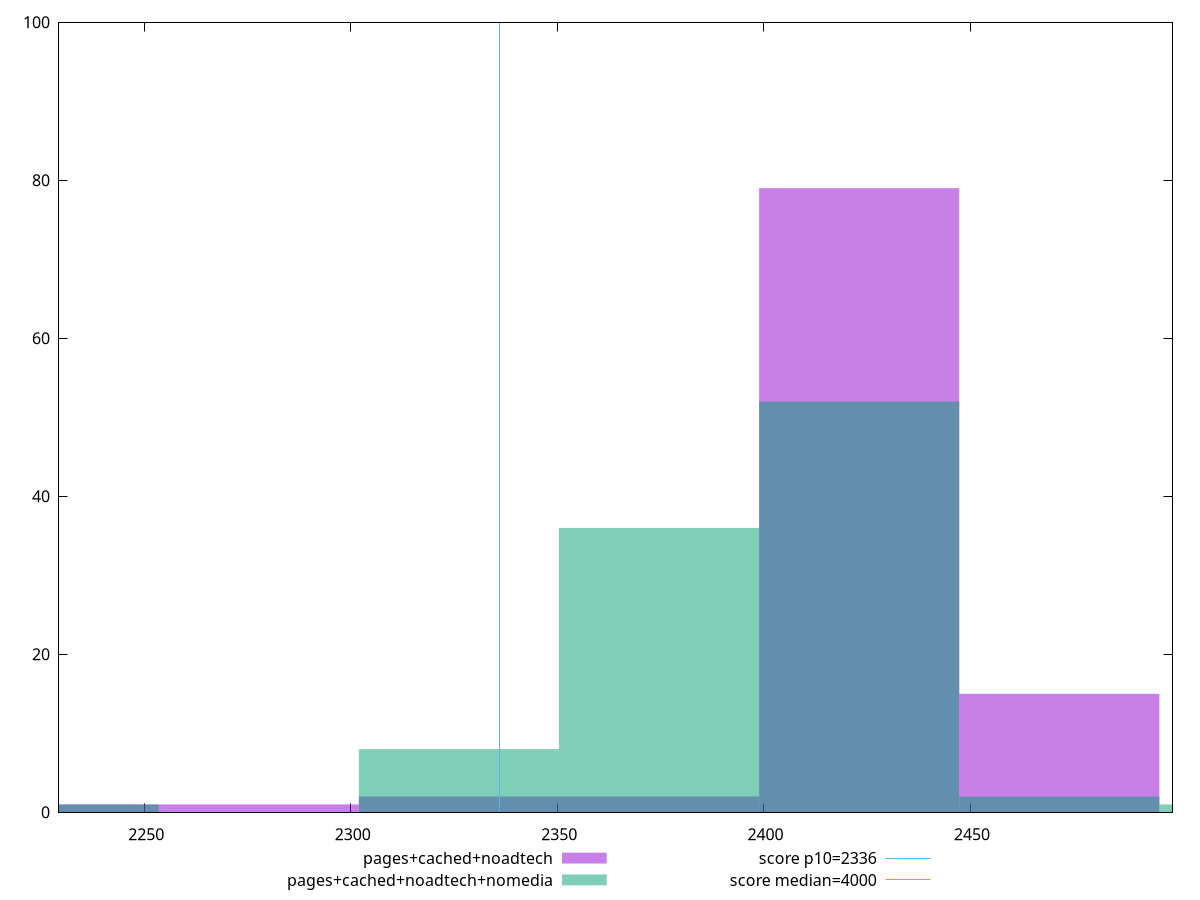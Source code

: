 reset

$pagesCachedNoadtech <<EOF
2423.1465853656955 79
2471.6095170730096 15
2326.220721951068 2
2277.757790243754 1
2374.683653658382 2
2229.29485853644 1
EOF

$pagesCachedNoadtechNomedia <<EOF
2374.683653658382 36
2423.1465853656955 52
2229.29485853644 1
2326.220721951068 8
2471.6095170730096 2
2520.0724487803236 1
EOF

set key outside below
set boxwidth 48.46293170731391
set xrange [2229.366:2499.0225]
set yrange [0:100]
set trange [0:100]
set style fill transparent solid 0.5 noborder

set parametric
set terminal svg size 640, 500 enhanced background rgb 'white'
set output "report_00009_2021-02-08T22-37-41.559Z/first-contentful-paint/comparison/histogram/2_vs_3.svg"

plot $pagesCachedNoadtech title "pages+cached+noadtech" with boxes, \
     $pagesCachedNoadtechNomedia title "pages+cached+noadtech+nomedia" with boxes, \
     2336,t title "score p10=2336", \
     4000,t title "score median=4000"

reset
